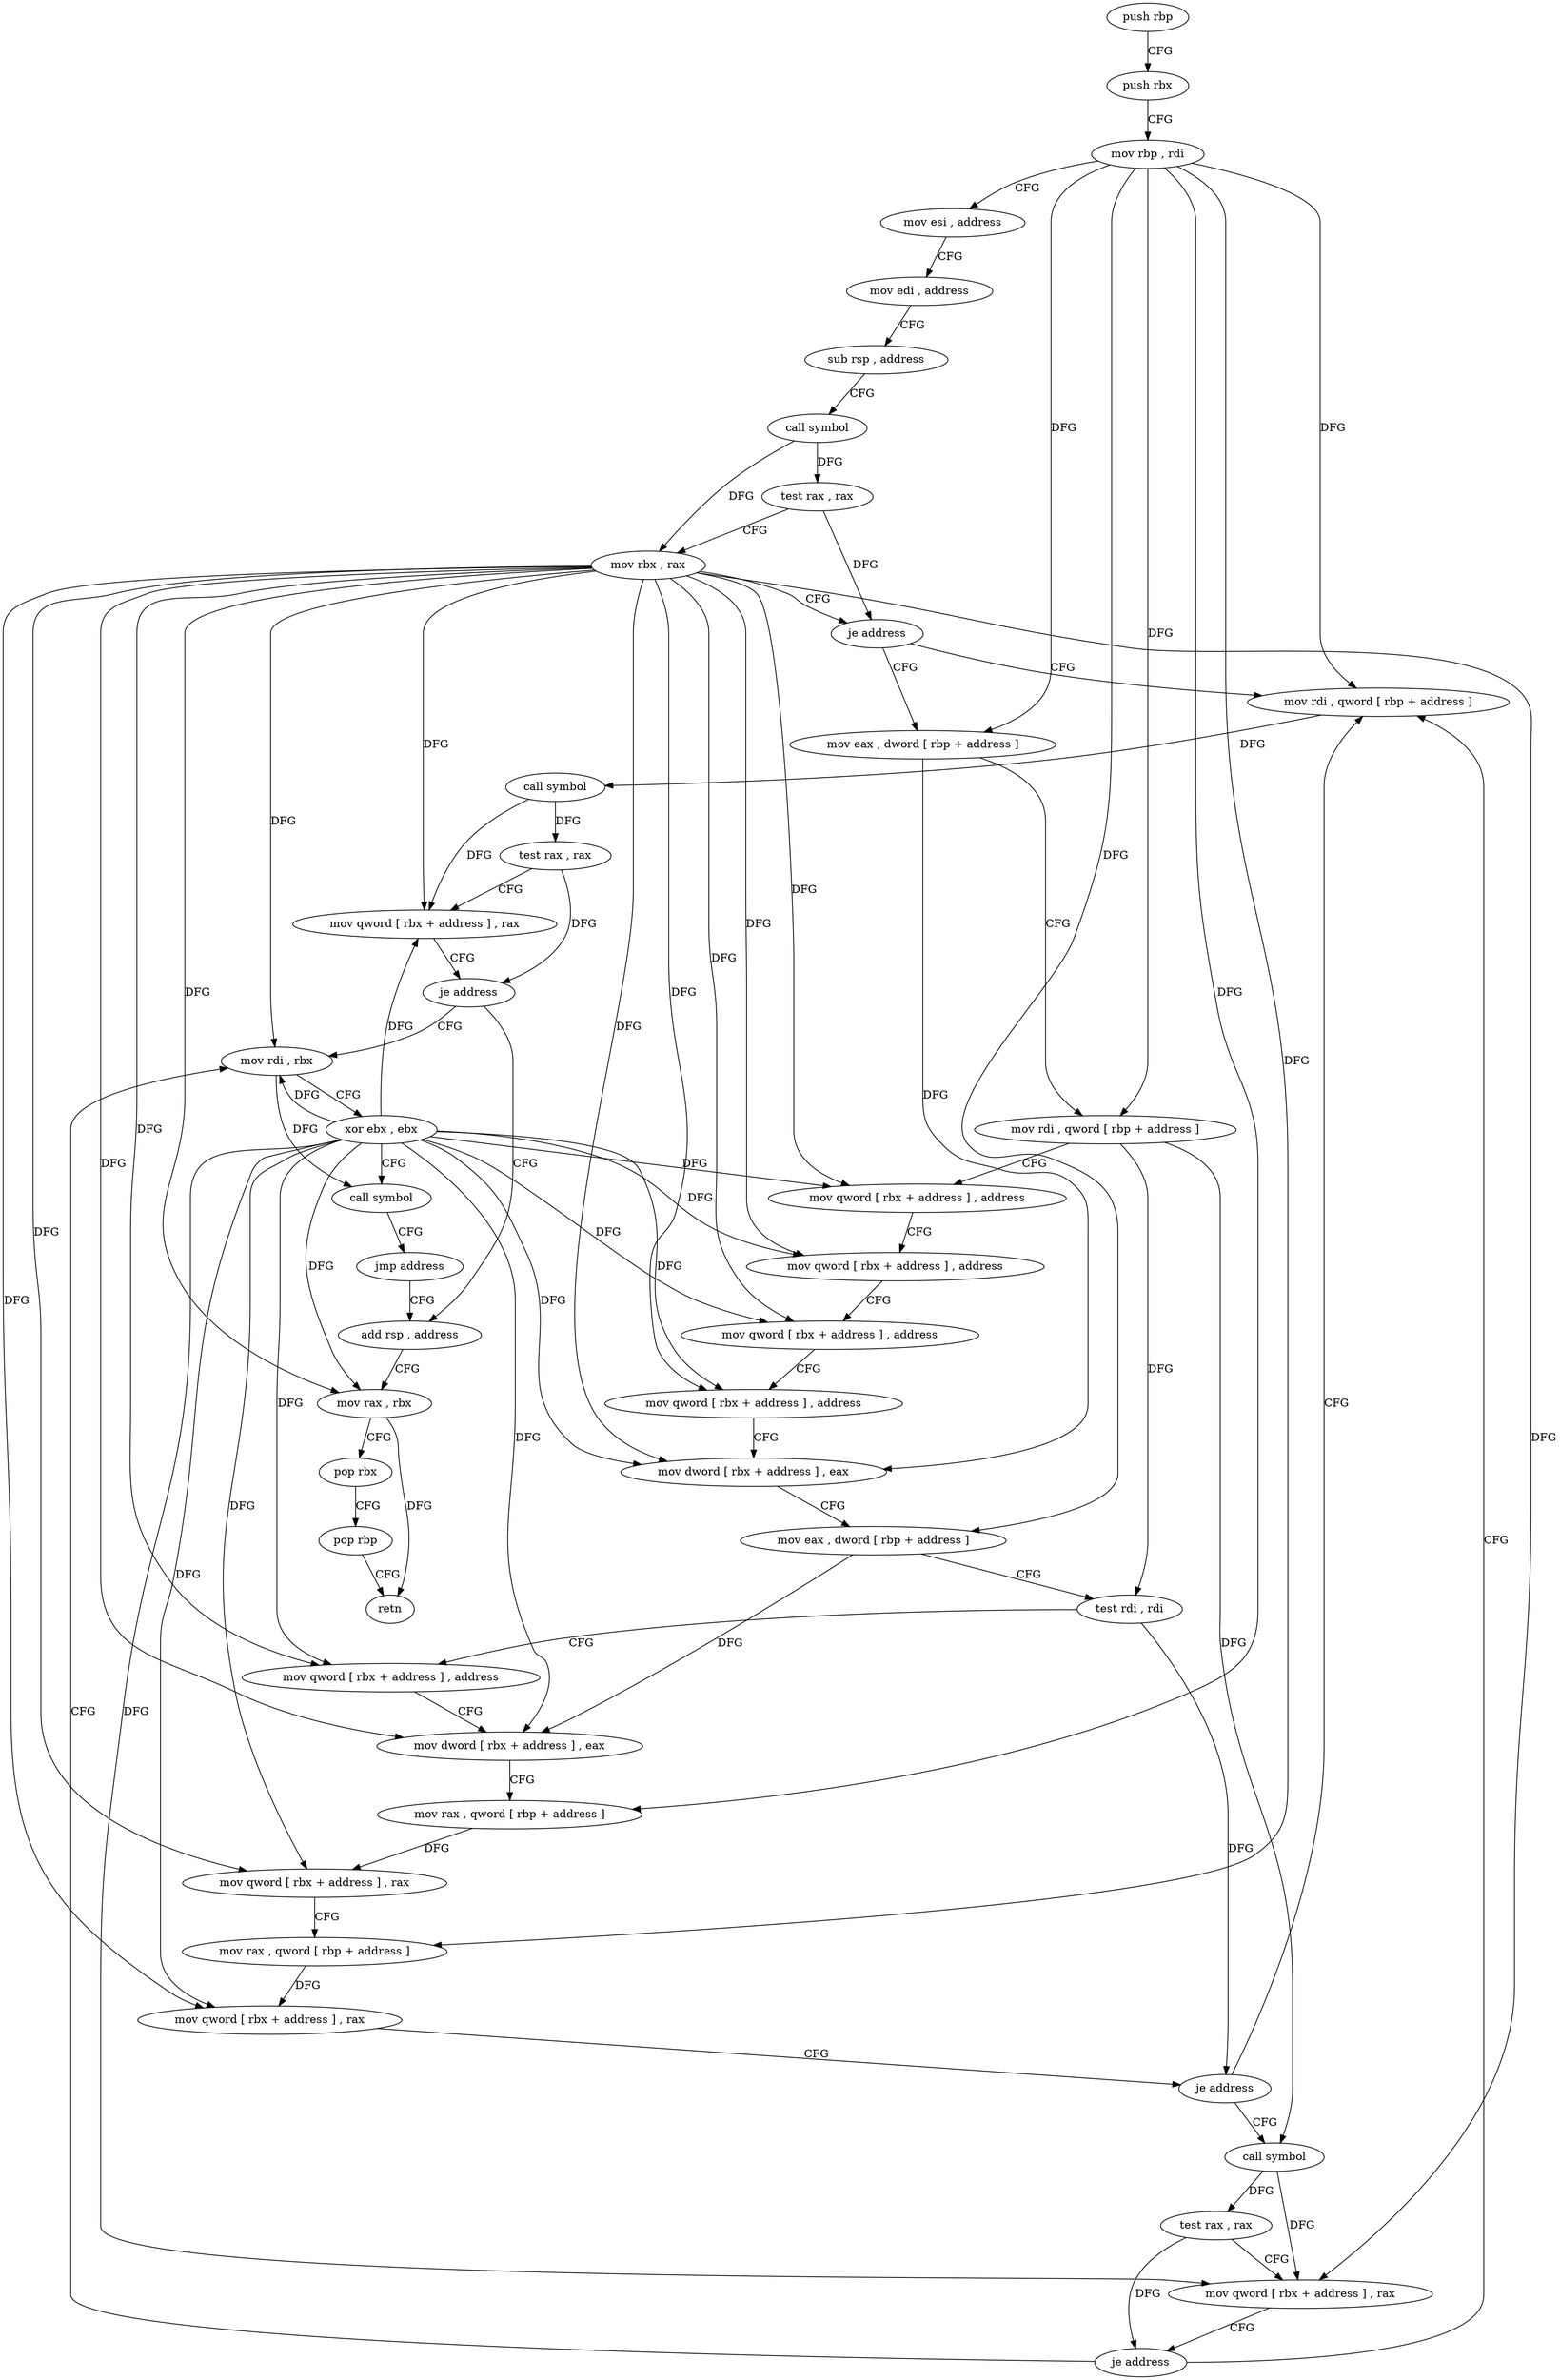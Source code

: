 digraph "func" {
"91280" [label = "push rbp" ]
"91281" [label = "push rbx" ]
"91282" [label = "mov rbp , rdi" ]
"91285" [label = "mov esi , address" ]
"91290" [label = "mov edi , address" ]
"91295" [label = "sub rsp , address" ]
"91299" [label = "call symbol" ]
"91304" [label = "test rax , rax" ]
"91307" [label = "mov rbx , rax" ]
"91310" [label = "je address" ]
"91403" [label = "mov rdi , qword [ rbp + address ]" ]
"91312" [label = "mov eax , dword [ rbp + address ]" ]
"91407" [label = "call symbol" ]
"91412" [label = "test rax , rax" ]
"91415" [label = "mov qword [ rbx + address ] , rax" ]
"91419" [label = "je address" ]
"91440" [label = "mov rdi , rbx" ]
"91421" [label = "add rsp , address" ]
"91315" [label = "mov rdi , qword [ rbp + address ]" ]
"91319" [label = "mov qword [ rbx + address ] , address" ]
"91327" [label = "mov qword [ rbx + address ] , address" ]
"91335" [label = "mov qword [ rbx + address ] , address" ]
"91343" [label = "mov qword [ rbx + address ] , address" ]
"91351" [label = "mov dword [ rbx + address ] , eax" ]
"91354" [label = "mov eax , dword [ rbp + address ]" ]
"91357" [label = "test rdi , rdi" ]
"91360" [label = "mov qword [ rbx + address ] , address" ]
"91368" [label = "mov dword [ rbx + address ] , eax" ]
"91371" [label = "mov rax , qword [ rbp + address ]" ]
"91375" [label = "mov qword [ rbx + address ] , rax" ]
"91379" [label = "mov rax , qword [ rbp + address ]" ]
"91383" [label = "mov qword [ rbx + address ] , rax" ]
"91387" [label = "je address" ]
"91389" [label = "call symbol" ]
"91443" [label = "xor ebx , ebx" ]
"91445" [label = "call symbol" ]
"91450" [label = "jmp address" ]
"91425" [label = "mov rax , rbx" ]
"91428" [label = "pop rbx" ]
"91429" [label = "pop rbp" ]
"91430" [label = "retn" ]
"91394" [label = "test rax , rax" ]
"91397" [label = "mov qword [ rbx + address ] , rax" ]
"91401" [label = "je address" ]
"91280" -> "91281" [ label = "CFG" ]
"91281" -> "91282" [ label = "CFG" ]
"91282" -> "91285" [ label = "CFG" ]
"91282" -> "91403" [ label = "DFG" ]
"91282" -> "91312" [ label = "DFG" ]
"91282" -> "91315" [ label = "DFG" ]
"91282" -> "91354" [ label = "DFG" ]
"91282" -> "91371" [ label = "DFG" ]
"91282" -> "91379" [ label = "DFG" ]
"91285" -> "91290" [ label = "CFG" ]
"91290" -> "91295" [ label = "CFG" ]
"91295" -> "91299" [ label = "CFG" ]
"91299" -> "91304" [ label = "DFG" ]
"91299" -> "91307" [ label = "DFG" ]
"91304" -> "91307" [ label = "CFG" ]
"91304" -> "91310" [ label = "DFG" ]
"91307" -> "91310" [ label = "CFG" ]
"91307" -> "91415" [ label = "DFG" ]
"91307" -> "91319" [ label = "DFG" ]
"91307" -> "91327" [ label = "DFG" ]
"91307" -> "91335" [ label = "DFG" ]
"91307" -> "91343" [ label = "DFG" ]
"91307" -> "91351" [ label = "DFG" ]
"91307" -> "91360" [ label = "DFG" ]
"91307" -> "91368" [ label = "DFG" ]
"91307" -> "91375" [ label = "DFG" ]
"91307" -> "91383" [ label = "DFG" ]
"91307" -> "91440" [ label = "DFG" ]
"91307" -> "91425" [ label = "DFG" ]
"91307" -> "91397" [ label = "DFG" ]
"91310" -> "91403" [ label = "CFG" ]
"91310" -> "91312" [ label = "CFG" ]
"91403" -> "91407" [ label = "DFG" ]
"91312" -> "91315" [ label = "CFG" ]
"91312" -> "91351" [ label = "DFG" ]
"91407" -> "91412" [ label = "DFG" ]
"91407" -> "91415" [ label = "DFG" ]
"91412" -> "91415" [ label = "CFG" ]
"91412" -> "91419" [ label = "DFG" ]
"91415" -> "91419" [ label = "CFG" ]
"91419" -> "91440" [ label = "CFG" ]
"91419" -> "91421" [ label = "CFG" ]
"91440" -> "91443" [ label = "CFG" ]
"91440" -> "91445" [ label = "DFG" ]
"91421" -> "91425" [ label = "CFG" ]
"91315" -> "91319" [ label = "CFG" ]
"91315" -> "91357" [ label = "DFG" ]
"91315" -> "91389" [ label = "DFG" ]
"91319" -> "91327" [ label = "CFG" ]
"91327" -> "91335" [ label = "CFG" ]
"91335" -> "91343" [ label = "CFG" ]
"91343" -> "91351" [ label = "CFG" ]
"91351" -> "91354" [ label = "CFG" ]
"91354" -> "91357" [ label = "CFG" ]
"91354" -> "91368" [ label = "DFG" ]
"91357" -> "91360" [ label = "CFG" ]
"91357" -> "91387" [ label = "DFG" ]
"91360" -> "91368" [ label = "CFG" ]
"91368" -> "91371" [ label = "CFG" ]
"91371" -> "91375" [ label = "DFG" ]
"91375" -> "91379" [ label = "CFG" ]
"91379" -> "91383" [ label = "DFG" ]
"91383" -> "91387" [ label = "CFG" ]
"91387" -> "91403" [ label = "CFG" ]
"91387" -> "91389" [ label = "CFG" ]
"91389" -> "91394" [ label = "DFG" ]
"91389" -> "91397" [ label = "DFG" ]
"91443" -> "91445" [ label = "CFG" ]
"91443" -> "91319" [ label = "DFG" ]
"91443" -> "91327" [ label = "DFG" ]
"91443" -> "91335" [ label = "DFG" ]
"91443" -> "91343" [ label = "DFG" ]
"91443" -> "91360" [ label = "DFG" ]
"91443" -> "91440" [ label = "DFG" ]
"91443" -> "91415" [ label = "DFG" ]
"91443" -> "91351" [ label = "DFG" ]
"91443" -> "91368" [ label = "DFG" ]
"91443" -> "91375" [ label = "DFG" ]
"91443" -> "91383" [ label = "DFG" ]
"91443" -> "91425" [ label = "DFG" ]
"91443" -> "91397" [ label = "DFG" ]
"91445" -> "91450" [ label = "CFG" ]
"91450" -> "91421" [ label = "CFG" ]
"91425" -> "91428" [ label = "CFG" ]
"91425" -> "91430" [ label = "DFG" ]
"91428" -> "91429" [ label = "CFG" ]
"91429" -> "91430" [ label = "CFG" ]
"91394" -> "91397" [ label = "CFG" ]
"91394" -> "91401" [ label = "DFG" ]
"91397" -> "91401" [ label = "CFG" ]
"91401" -> "91440" [ label = "CFG" ]
"91401" -> "91403" [ label = "CFG" ]
}
